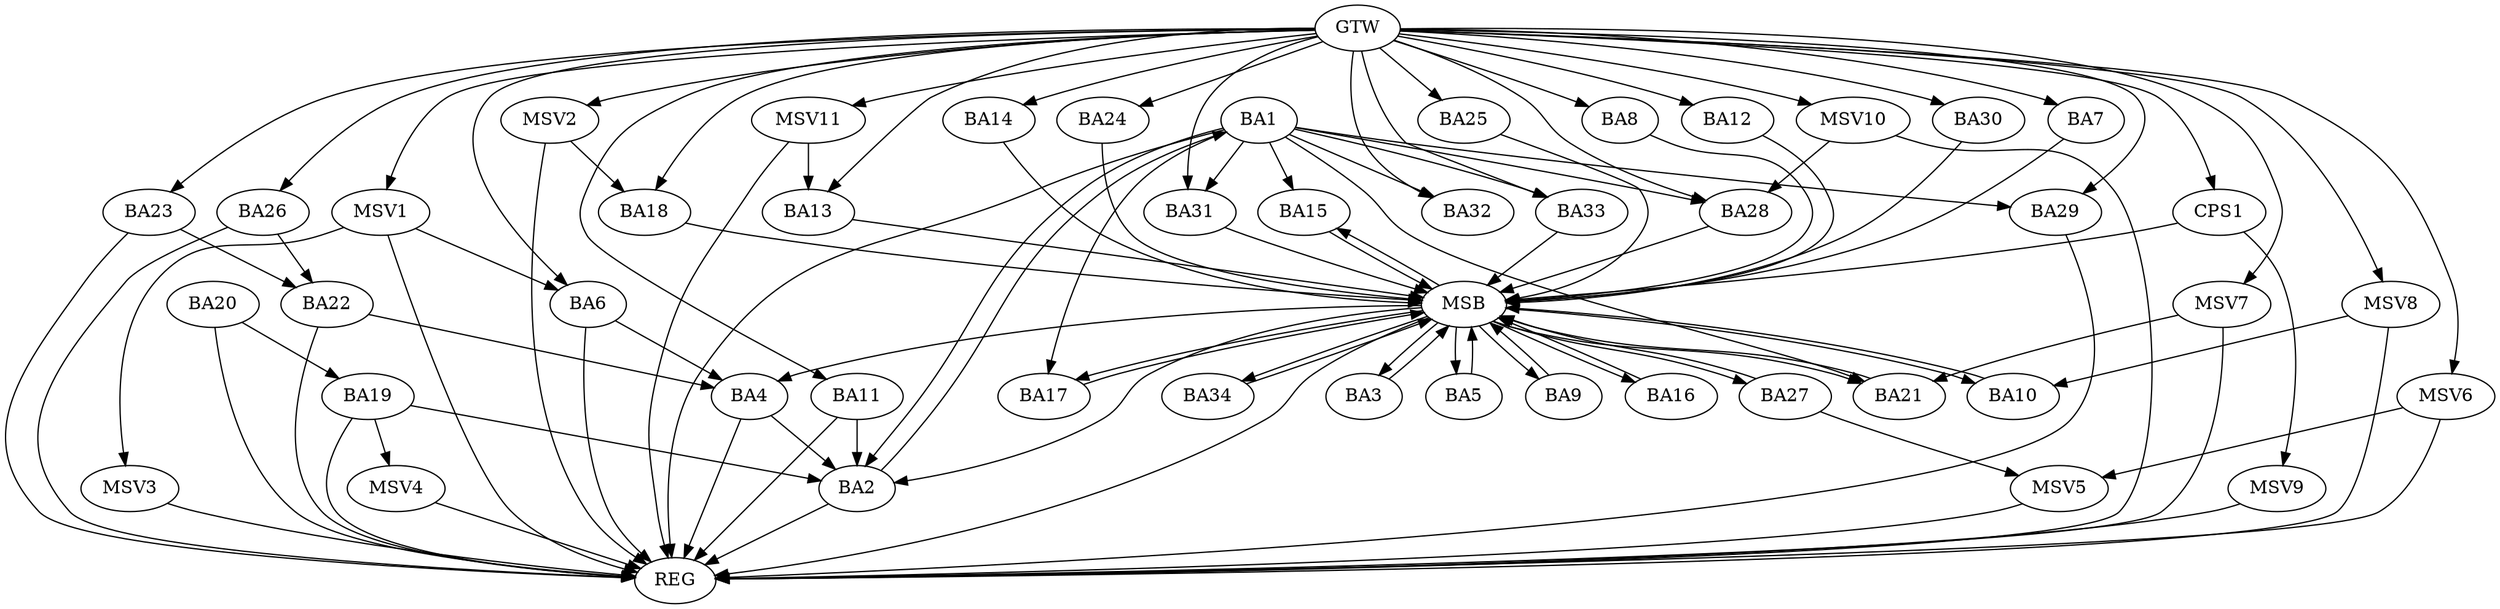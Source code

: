 strict digraph G {
  BA1 [ label="BA1" ];
  BA2 [ label="BA2" ];
  BA3 [ label="BA3" ];
  BA4 [ label="BA4" ];
  BA5 [ label="BA5" ];
  BA6 [ label="BA6" ];
  BA7 [ label="BA7" ];
  BA8 [ label="BA8" ];
  BA9 [ label="BA9" ];
  BA10 [ label="BA10" ];
  BA11 [ label="BA11" ];
  BA12 [ label="BA12" ];
  BA13 [ label="BA13" ];
  BA14 [ label="BA14" ];
  BA15 [ label="BA15" ];
  BA16 [ label="BA16" ];
  BA17 [ label="BA17" ];
  BA18 [ label="BA18" ];
  BA19 [ label="BA19" ];
  BA20 [ label="BA20" ];
  BA21 [ label="BA21" ];
  BA22 [ label="BA22" ];
  BA23 [ label="BA23" ];
  BA24 [ label="BA24" ];
  BA25 [ label="BA25" ];
  BA26 [ label="BA26" ];
  BA27 [ label="BA27" ];
  BA28 [ label="BA28" ];
  BA29 [ label="BA29" ];
  BA30 [ label="BA30" ];
  BA31 [ label="BA31" ];
  BA32 [ label="BA32" ];
  BA33 [ label="BA33" ];
  BA34 [ label="BA34" ];
  CPS1 [ label="CPS1" ];
  GTW [ label="GTW" ];
  REG [ label="REG" ];
  MSB [ label="MSB" ];
  MSV1 [ label="MSV1" ];
  MSV2 [ label="MSV2" ];
  MSV3 [ label="MSV3" ];
  MSV4 [ label="MSV4" ];
  MSV5 [ label="MSV5" ];
  MSV6 [ label="MSV6" ];
  MSV7 [ label="MSV7" ];
  MSV8 [ label="MSV8" ];
  MSV9 [ label="MSV9" ];
  MSV10 [ label="MSV10" ];
  MSV11 [ label="MSV11" ];
  BA1 -> BA2;
  BA2 -> BA1;
  BA4 -> BA2;
  BA6 -> BA4;
  BA11 -> BA2;
  BA19 -> BA2;
  BA20 -> BA19;
  BA22 -> BA4;
  BA23 -> BA22;
  BA26 -> BA22;
  GTW -> BA6;
  GTW -> BA7;
  GTW -> BA8;
  GTW -> BA11;
  GTW -> BA12;
  GTW -> BA13;
  GTW -> BA14;
  GTW -> BA18;
  GTW -> BA23;
  GTW -> BA24;
  GTW -> BA25;
  GTW -> BA26;
  GTW -> BA28;
  GTW -> BA29;
  GTW -> BA30;
  GTW -> BA31;
  GTW -> BA32;
  GTW -> BA33;
  GTW -> CPS1;
  BA1 -> REG;
  BA2 -> REG;
  BA4 -> REG;
  BA6 -> REG;
  BA11 -> REG;
  BA19 -> REG;
  BA20 -> REG;
  BA22 -> REG;
  BA23 -> REG;
  BA26 -> REG;
  BA29 -> REG;
  BA3 -> MSB;
  MSB -> BA2;
  MSB -> REG;
  BA5 -> MSB;
  MSB -> BA3;
  BA7 -> MSB;
  MSB -> BA4;
  BA8 -> MSB;
  BA9 -> MSB;
  BA10 -> MSB;
  MSB -> BA9;
  BA12 -> MSB;
  BA13 -> MSB;
  BA14 -> MSB;
  BA15 -> MSB;
  BA16 -> MSB;
  BA17 -> MSB;
  BA18 -> MSB;
  BA21 -> MSB;
  BA24 -> MSB;
  MSB -> BA10;
  BA25 -> MSB;
  BA27 -> MSB;
  MSB -> BA17;
  BA28 -> MSB;
  MSB -> BA16;
  BA30 -> MSB;
  BA31 -> MSB;
  BA33 -> MSB;
  MSB -> BA27;
  BA34 -> MSB;
  CPS1 -> MSB;
  MSB -> BA34;
  MSB -> BA21;
  MSB -> BA15;
  MSB -> BA5;
  BA1 -> BA29;
  BA1 -> BA17;
  BA1 -> BA32;
  BA1 -> BA15;
  BA1 -> BA28;
  BA1 -> BA31;
  BA1 -> BA33;
  BA1 -> BA21;
  MSV1 -> BA6;
  GTW -> MSV1;
  MSV1 -> REG;
  MSV2 -> BA18;
  GTW -> MSV2;
  MSV2 -> REG;
  MSV1 -> MSV3;
  MSV3 -> REG;
  BA19 -> MSV4;
  MSV4 -> REG;
  BA27 -> MSV5;
  MSV5 -> REG;
  MSV6 -> MSV5;
  GTW -> MSV6;
  MSV6 -> REG;
  MSV7 -> BA21;
  GTW -> MSV7;
  MSV7 -> REG;
  MSV8 -> BA10;
  GTW -> MSV8;
  MSV8 -> REG;
  CPS1 -> MSV9;
  MSV9 -> REG;
  MSV10 -> BA28;
  GTW -> MSV10;
  MSV10 -> REG;
  MSV11 -> BA13;
  GTW -> MSV11;
  MSV11 -> REG;
}
